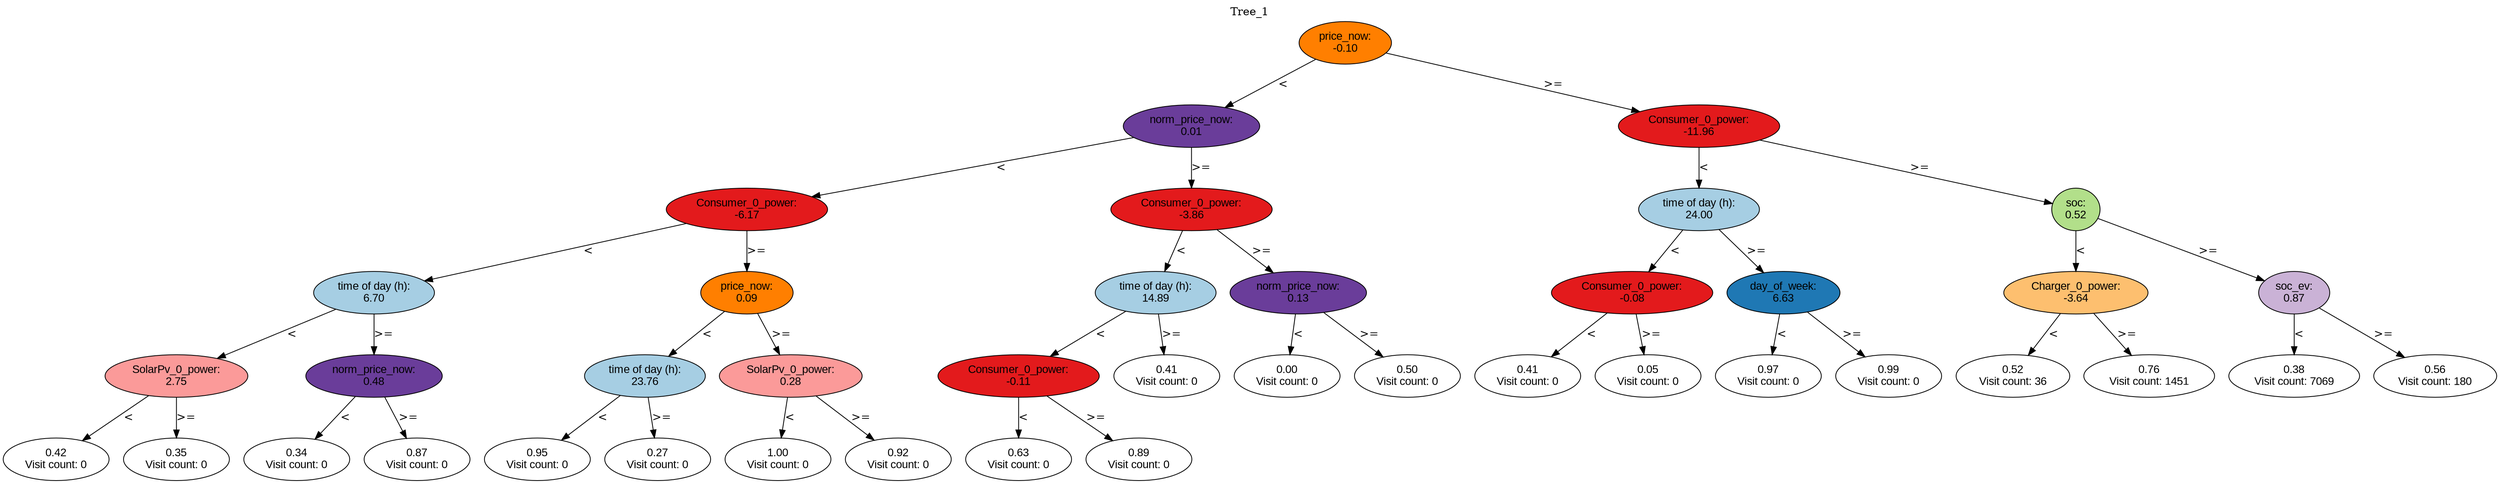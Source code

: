 digraph BST {
    node [fontname="Arial" style=filled colorscheme=paired12];
    0 [ label = "price_now:
-0.10" fillcolor=8];
    1 [ label = "norm_price_now:
0.01" fillcolor=10];
    2 [ label = "Consumer_0_power:
-6.17" fillcolor=6];
    3 [ label = "time of day (h):
6.70" fillcolor=1];
    4 [ label = "SolarPv_0_power:
2.75" fillcolor=5];
    5 [ label = "0.42
Visit count: 0" fillcolor=white];
    6 [ label = "0.35
Visit count: 0" fillcolor=white];
    7 [ label = "norm_price_now:
0.48" fillcolor=10];
    8 [ label = "0.34
Visit count: 0" fillcolor=white];
    9 [ label = "0.87
Visit count: 0" fillcolor=white];
    10 [ label = "price_now:
0.09" fillcolor=8];
    11 [ label = "time of day (h):
23.76" fillcolor=1];
    12 [ label = "0.95
Visit count: 0" fillcolor=white];
    13 [ label = "0.27
Visit count: 0" fillcolor=white];
    14 [ label = "SolarPv_0_power:
0.28" fillcolor=5];
    15 [ label = "1.00
Visit count: 0" fillcolor=white];
    16 [ label = "0.92
Visit count: 0" fillcolor=white];
    17 [ label = "Consumer_0_power:
-3.86" fillcolor=6];
    18 [ label = "time of day (h):
14.89" fillcolor=1];
    19 [ label = "Consumer_0_power:
-0.11" fillcolor=6];
    20 [ label = "0.63
Visit count: 0" fillcolor=white];
    21 [ label = "0.89
Visit count: 0" fillcolor=white];
    22 [ label = "0.41
Visit count: 0" fillcolor=white];
    23 [ label = "norm_price_now:
0.13" fillcolor=10];
    24 [ label = "0.00
Visit count: 0" fillcolor=white];
    25 [ label = "0.50
Visit count: 0" fillcolor=white];
    26 [ label = "Consumer_0_power:
-11.96" fillcolor=6];
    27 [ label = "time of day (h):
24.00" fillcolor=1];
    28 [ label = "Consumer_0_power:
-0.08" fillcolor=6];
    29 [ label = "0.41
Visit count: 0" fillcolor=white];
    30 [ label = "0.05
Visit count: 0" fillcolor=white];
    31 [ label = "day_of_week:
6.63" fillcolor=2];
    32 [ label = "0.97
Visit count: 0" fillcolor=white];
    33 [ label = "0.99
Visit count: 0" fillcolor=white];
    34 [ label = "soc:
0.52" fillcolor=3];
    35 [ label = "Charger_0_power:
-3.64" fillcolor=7];
    36 [ label = "0.52
Visit count: 36" fillcolor=white];
    37 [ label = "0.76
Visit count: 1451" fillcolor=white];
    38 [ label = "soc_ev:
0.87" fillcolor=9];
    39 [ label = "0.38
Visit count: 7069" fillcolor=white];
    40 [ label = "0.56
Visit count: 180" fillcolor=white];

    0  -> 1[ label = "<"];
    0  -> 26[ label = ">="];
    1  -> 2[ label = "<"];
    1  -> 17[ label = ">="];
    2  -> 3[ label = "<"];
    2  -> 10[ label = ">="];
    3  -> 4[ label = "<"];
    3  -> 7[ label = ">="];
    4  -> 5[ label = "<"];
    4  -> 6[ label = ">="];
    7  -> 8[ label = "<"];
    7  -> 9[ label = ">="];
    10  -> 11[ label = "<"];
    10  -> 14[ label = ">="];
    11  -> 12[ label = "<"];
    11  -> 13[ label = ">="];
    14  -> 15[ label = "<"];
    14  -> 16[ label = ">="];
    17  -> 18[ label = "<"];
    17  -> 23[ label = ">="];
    18  -> 19[ label = "<"];
    18  -> 22[ label = ">="];
    19  -> 20[ label = "<"];
    19  -> 21[ label = ">="];
    23  -> 24[ label = "<"];
    23  -> 25[ label = ">="];
    26  -> 27[ label = "<"];
    26  -> 34[ label = ">="];
    27  -> 28[ label = "<"];
    27  -> 31[ label = ">="];
    28  -> 29[ label = "<"];
    28  -> 30[ label = ">="];
    31  -> 32[ label = "<"];
    31  -> 33[ label = ">="];
    34  -> 35[ label = "<"];
    34  -> 38[ label = ">="];
    35  -> 36[ label = "<"];
    35  -> 37[ label = ">="];
    38  -> 39[ label = "<"];
    38  -> 40[ label = ">="];

    labelloc="t";
    label="Tree_1";
}